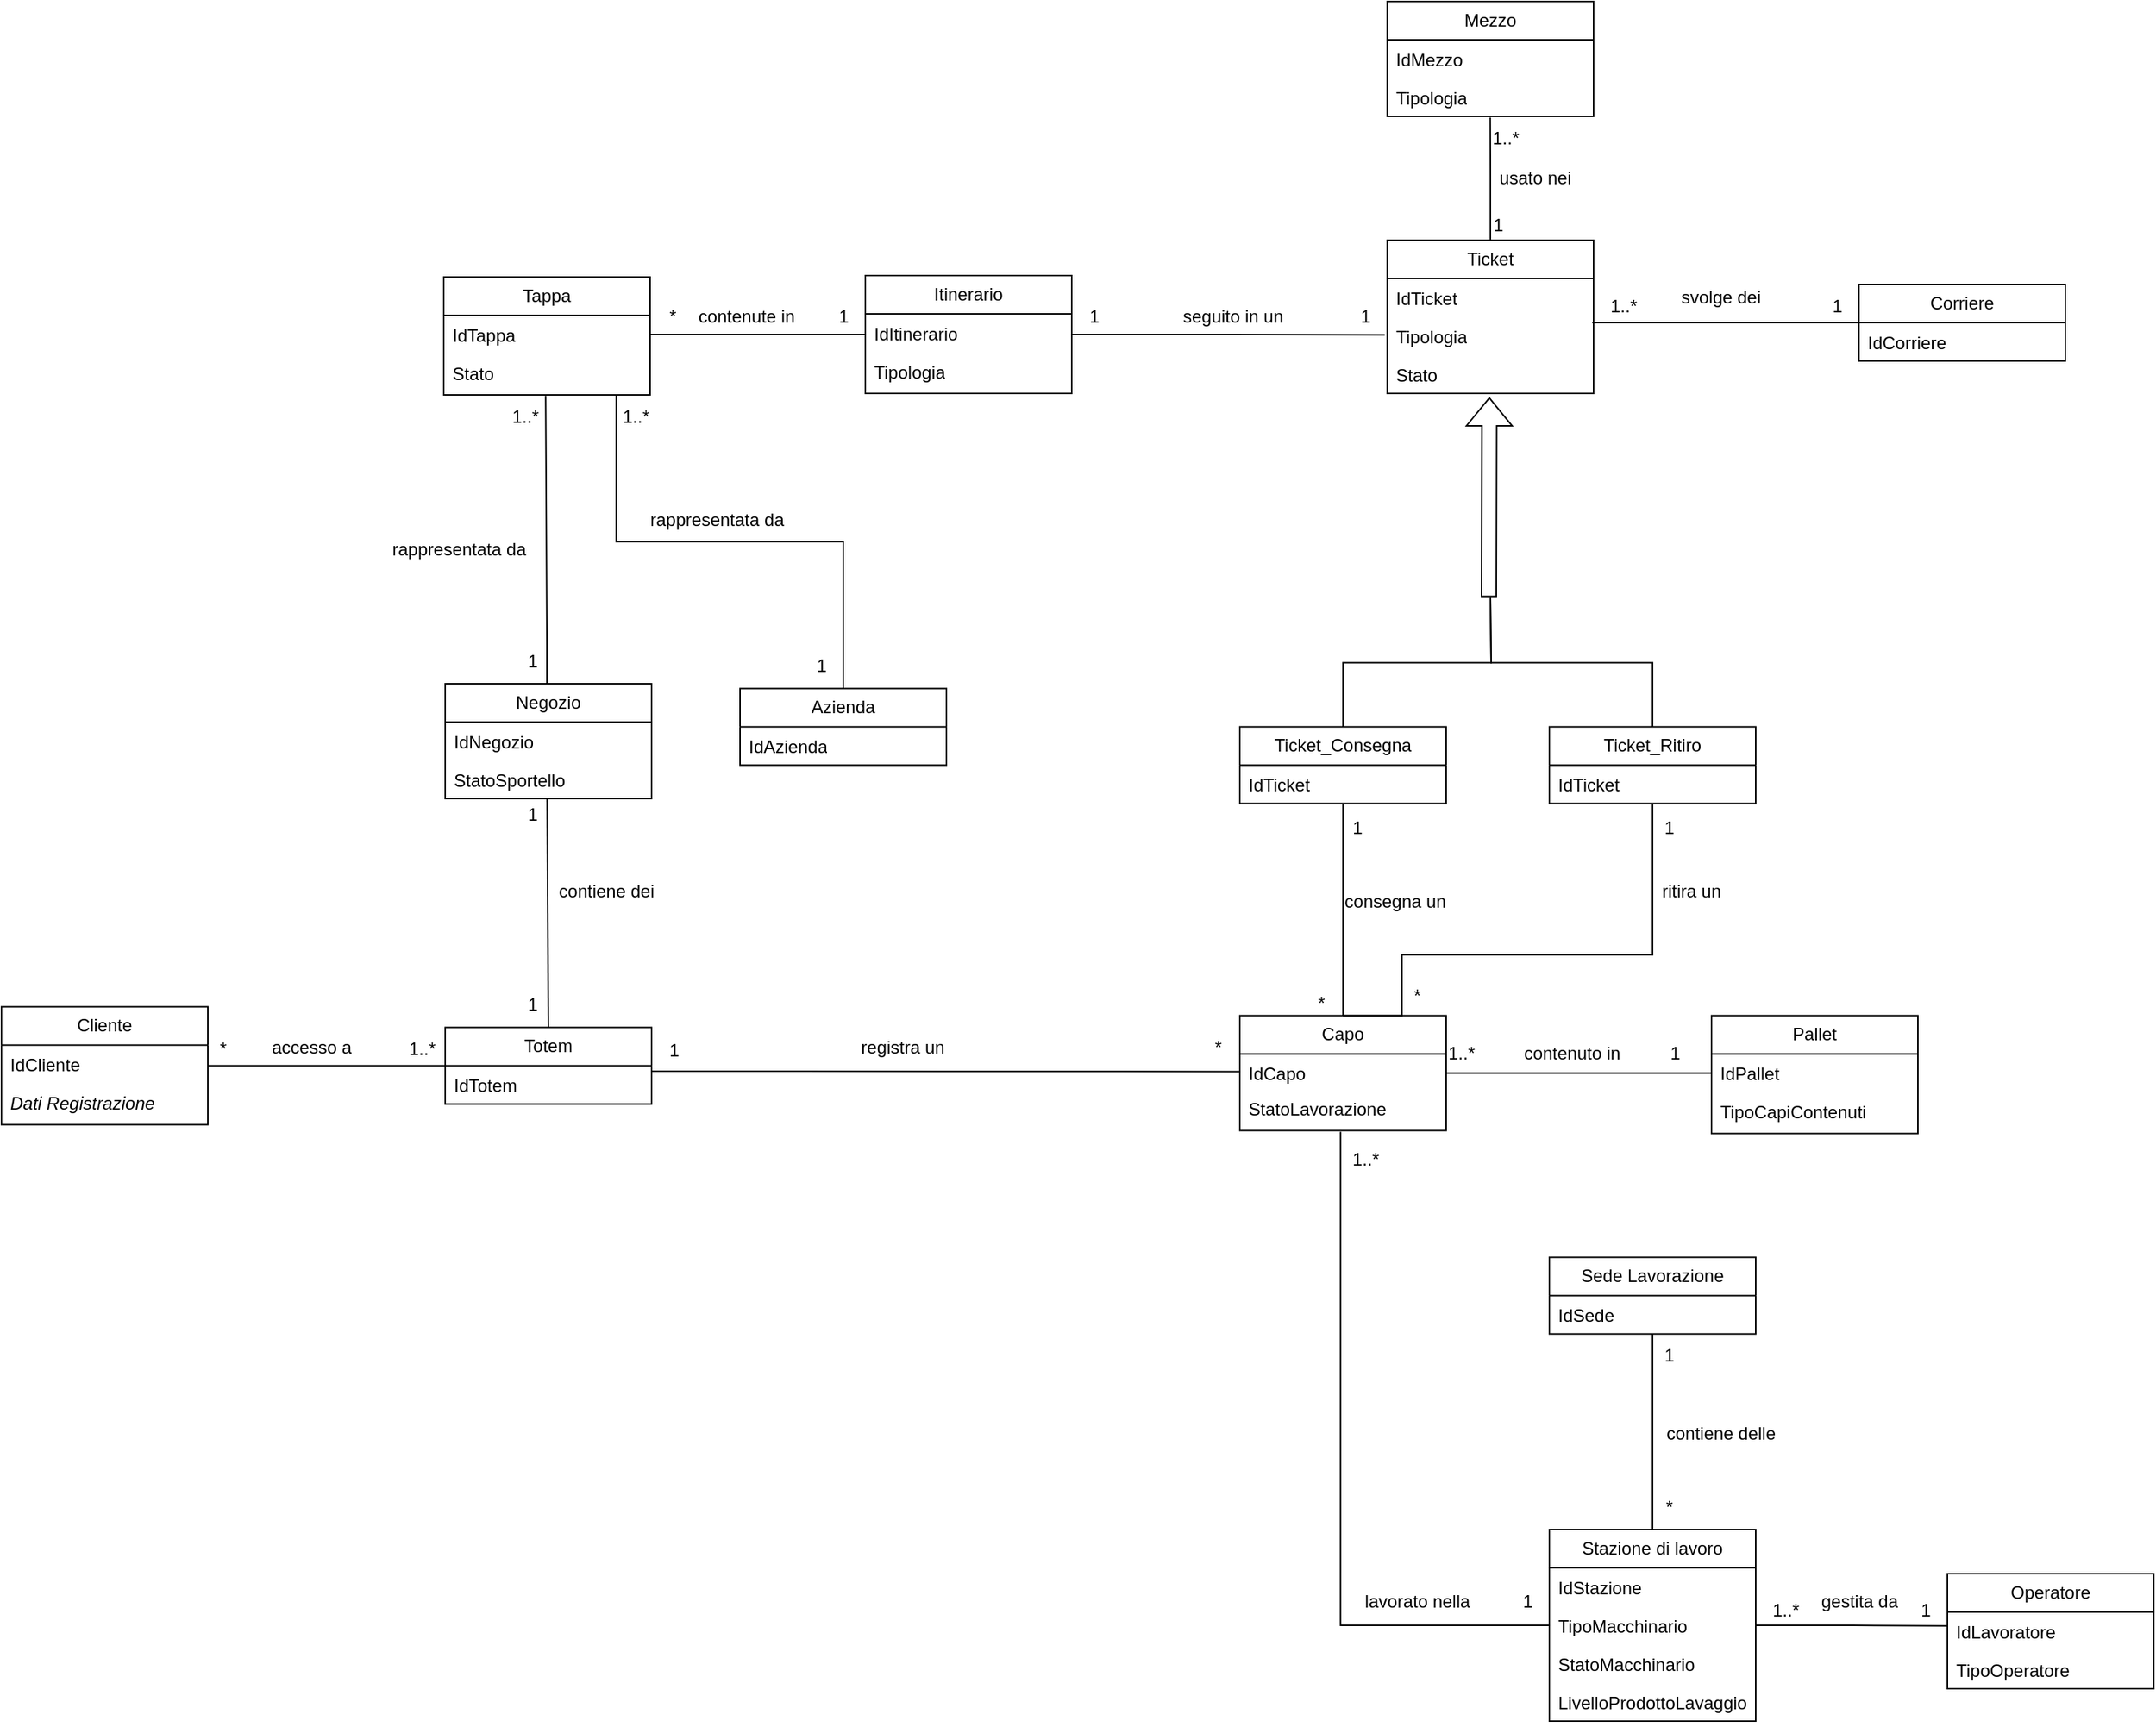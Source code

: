 <mxfile version="26.0.11">
  <diagram name="Pagina-1" id="9haloyW95PjSCCVmwwok">
    <mxGraphModel grid="1" page="1" gridSize="10" guides="1" tooltips="1" connect="1" arrows="1" fold="1" pageScale="1" pageWidth="827" pageHeight="1169" math="0" shadow="0">
      <root>
        <mxCell id="0" />
        <mxCell id="1" parent="0" />
        <mxCell id="majqjS3A9KxO7dfuxN8L-53" value="&lt;font style=&quot;vertical-align: inherit;&quot;&gt;&lt;font style=&quot;vertical-align: inherit;&quot;&gt;&lt;font style=&quot;vertical-align: inherit;&quot;&gt;&lt;font style=&quot;vertical-align: inherit;&quot;&gt;Cliente&lt;/font&gt;&lt;/font&gt;&lt;/font&gt;&lt;/font&gt;" style="swimlane;fontStyle=0;childLayout=stackLayout;horizontal=1;startSize=26;fillColor=none;horizontalStack=0;resizeParent=1;resizeParentMax=0;resizeLast=0;collapsible=1;marginBottom=0;whiteSpace=wrap;html=1;" vertex="1" parent="1">
          <mxGeometry x="2130" y="295.25" width="140" height="80" as="geometry" />
        </mxCell>
        <mxCell id="majqjS3A9KxO7dfuxN8L-54" value="IdCliente" style="text;strokeColor=none;fillColor=none;align=left;verticalAlign=top;spacingLeft=4;spacingRight=4;overflow=hidden;rotatable=0;points=[[0,0.5],[1,0.5]];portConstraint=eastwest;whiteSpace=wrap;html=1;" vertex="1" parent="majqjS3A9KxO7dfuxN8L-53">
          <mxGeometry y="26" width="140" height="26" as="geometry" />
        </mxCell>
        <mxCell id="majqjS3A9KxO7dfuxN8L-55" value="&lt;i&gt;Dati Registrazione&lt;/i&gt;" style="text;strokeColor=none;fillColor=none;align=left;verticalAlign=top;spacingLeft=4;spacingRight=4;overflow=hidden;rotatable=0;points=[[0,0.5],[1,0.5]];portConstraint=eastwest;whiteSpace=wrap;html=1;" vertex="1" parent="majqjS3A9KxO7dfuxN8L-53">
          <mxGeometry y="52" width="140" height="28" as="geometry" />
        </mxCell>
        <mxCell id="majqjS3A9KxO7dfuxN8L-169" style="edgeStyle=orthogonalEdgeStyle;rounded=0;orthogonalLoop=1;jettySize=auto;html=1;entryX=0.494;entryY=1.024;entryDx=0;entryDy=0;entryPerimeter=0;endArrow=none;endFill=0;" edge="1" parent="1" source="majqjS3A9KxO7dfuxN8L-57" target="majqjS3A9KxO7dfuxN8L-138">
          <mxGeometry relative="1" as="geometry">
            <mxPoint x="2500" y="-110.0" as="targetPoint" />
            <Array as="points">
              <mxPoint x="2500" y="50" />
              <mxPoint x="2499" y="50" />
            </Array>
          </mxGeometry>
        </mxCell>
        <mxCell id="majqjS3A9KxO7dfuxN8L-57" value="&lt;font style=&quot;vertical-align: inherit;&quot;&gt;&lt;font style=&quot;vertical-align: inherit;&quot;&gt;&lt;font style=&quot;vertical-align: inherit;&quot;&gt;&lt;font style=&quot;vertical-align: inherit;&quot;&gt;Negozio&lt;/font&gt;&lt;/font&gt;&lt;/font&gt;&lt;/font&gt;" style="swimlane;fontStyle=0;childLayout=stackLayout;horizontal=1;startSize=26;fillColor=none;horizontalStack=0;resizeParent=1;resizeParentMax=0;resizeLast=0;collapsible=1;marginBottom=0;whiteSpace=wrap;html=1;" vertex="1" parent="1">
          <mxGeometry x="2431" y="76" width="140" height="78" as="geometry" />
        </mxCell>
        <mxCell id="majqjS3A9KxO7dfuxN8L-58" value="IdNegozio" style="text;strokeColor=none;fillColor=none;align=left;verticalAlign=top;spacingLeft=4;spacingRight=4;overflow=hidden;rotatable=0;points=[[0,0.5],[1,0.5]];portConstraint=eastwest;whiteSpace=wrap;html=1;" vertex="1" parent="majqjS3A9KxO7dfuxN8L-57">
          <mxGeometry y="26" width="140" height="26" as="geometry" />
        </mxCell>
        <mxCell id="majqjS3A9KxO7dfuxN8L-59" value="StatoSportello" style="text;strokeColor=none;fillColor=none;align=left;verticalAlign=top;spacingLeft=4;spacingRight=4;overflow=hidden;rotatable=0;points=[[0,0.5],[1,0.5]];portConstraint=eastwest;whiteSpace=wrap;html=1;" vertex="1" parent="majqjS3A9KxO7dfuxN8L-57">
          <mxGeometry y="52" width="140" height="26" as="geometry" />
        </mxCell>
        <mxCell id="majqjS3A9KxO7dfuxN8L-158" style="edgeStyle=orthogonalEdgeStyle;rounded=0;orthogonalLoop=1;jettySize=auto;html=1;entryX=0.5;entryY=0;entryDx=0;entryDy=0;endArrow=none;endFill=0;" edge="1" parent="1" source="majqjS3A9KxO7dfuxN8L-60" target="majqjS3A9KxO7dfuxN8L-77">
          <mxGeometry relative="1" as="geometry" />
        </mxCell>
        <mxCell id="majqjS3A9KxO7dfuxN8L-60" value="&lt;font style=&quot;vertical-align: inherit;&quot;&gt;&lt;font style=&quot;vertical-align: inherit;&quot;&gt;Sede Lavorazione&lt;/font&gt;&lt;/font&gt;" style="swimlane;fontStyle=0;childLayout=stackLayout;horizontal=1;startSize=26;fillColor=none;horizontalStack=0;resizeParent=1;resizeParentMax=0;resizeLast=0;collapsible=1;marginBottom=0;whiteSpace=wrap;html=1;" vertex="1" parent="1">
          <mxGeometry x="3180" y="465.25" width="140" height="52" as="geometry">
            <mxRectangle x="240" y="414" width="140" height="30" as="alternateBounds" />
          </mxGeometry>
        </mxCell>
        <mxCell id="majqjS3A9KxO7dfuxN8L-61" value="IdSede" style="text;strokeColor=none;fillColor=none;align=left;verticalAlign=top;spacingLeft=4;spacingRight=4;overflow=hidden;rotatable=0;points=[[0,0.5],[1,0.5]];portConstraint=eastwest;whiteSpace=wrap;html=1;" vertex="1" parent="majqjS3A9KxO7dfuxN8L-60">
          <mxGeometry y="26" width="140" height="26" as="geometry" />
        </mxCell>
        <mxCell id="majqjS3A9KxO7dfuxN8L-168" style="edgeStyle=orthogonalEdgeStyle;rounded=0;orthogonalLoop=1;jettySize=auto;html=1;entryX=0;entryY=0.5;entryDx=0;entryDy=0;endArrow=none;endFill=0;" edge="1" parent="1" source="majqjS3A9KxO7dfuxN8L-64" target="majqjS3A9KxO7dfuxN8L-68">
          <mxGeometry relative="1" as="geometry">
            <Array as="points">
              <mxPoint x="2670" y="339" />
              <mxPoint x="2670" y="339" />
            </Array>
          </mxGeometry>
        </mxCell>
        <mxCell id="majqjS3A9KxO7dfuxN8L-64" value="Totem" style="swimlane;fontStyle=0;childLayout=stackLayout;horizontal=1;startSize=26;fillColor=none;horizontalStack=0;resizeParent=1;resizeParentMax=0;resizeLast=0;collapsible=1;marginBottom=0;whiteSpace=wrap;html=1;" vertex="1" parent="1">
          <mxGeometry x="2431" y="309.25" width="140" height="52" as="geometry" />
        </mxCell>
        <mxCell id="majqjS3A9KxO7dfuxN8L-65" value="IdTotem" style="text;strokeColor=none;fillColor=none;align=left;verticalAlign=top;spacingLeft=4;spacingRight=4;overflow=hidden;rotatable=0;points=[[0,0.5],[1,0.5]];portConstraint=eastwest;whiteSpace=wrap;html=1;" vertex="1" parent="majqjS3A9KxO7dfuxN8L-64">
          <mxGeometry y="26" width="140" height="26" as="geometry" />
        </mxCell>
        <mxCell id="majqjS3A9KxO7dfuxN8L-170" style="edgeStyle=orthogonalEdgeStyle;rounded=0;orthogonalLoop=1;jettySize=auto;html=1;entryX=0;entryY=0.5;entryDx=0;entryDy=0;endArrow=none;endFill=0;" edge="1" parent="1" source="majqjS3A9KxO7dfuxN8L-67" target="majqjS3A9KxO7dfuxN8L-87">
          <mxGeometry relative="1" as="geometry" />
        </mxCell>
        <mxCell id="majqjS3A9KxO7dfuxN8L-67" value="Capo" style="swimlane;fontStyle=0;childLayout=stackLayout;horizontal=1;startSize=26;fillColor=none;horizontalStack=0;resizeParent=1;resizeParentMax=0;resizeLast=0;collapsible=1;marginBottom=0;whiteSpace=wrap;html=1;" vertex="1" parent="1">
          <mxGeometry x="2970" y="301.25" width="140" height="78" as="geometry" />
        </mxCell>
        <mxCell id="majqjS3A9KxO7dfuxN8L-68" value="IdCapo" style="text;strokeColor=none;fillColor=none;align=left;verticalAlign=top;spacingLeft=4;spacingRight=4;overflow=hidden;rotatable=0;points=[[0,0.5],[1,0.5]];portConstraint=eastwest;whiteSpace=wrap;html=1;" vertex="1" parent="majqjS3A9KxO7dfuxN8L-67">
          <mxGeometry y="26" width="140" height="24" as="geometry" />
        </mxCell>
        <mxCell id="majqjS3A9KxO7dfuxN8L-69" value="StatoLavorazione" style="text;strokeColor=none;fillColor=none;align=left;verticalAlign=top;spacingLeft=4;spacingRight=4;overflow=hidden;rotatable=0;points=[[0,0.5],[1,0.5]];portConstraint=eastwest;whiteSpace=wrap;html=1;" vertex="1" parent="majqjS3A9KxO7dfuxN8L-67">
          <mxGeometry y="50" width="140" height="28" as="geometry" />
        </mxCell>
        <mxCell id="majqjS3A9KxO7dfuxN8L-74" value="Operatore" style="swimlane;fontStyle=0;childLayout=stackLayout;horizontal=1;startSize=26;fillColor=none;horizontalStack=0;resizeParent=1;resizeParentMax=0;resizeLast=0;collapsible=1;marginBottom=0;whiteSpace=wrap;html=1;" vertex="1" parent="1">
          <mxGeometry x="3450" y="680" width="140" height="78" as="geometry" />
        </mxCell>
        <mxCell id="majqjS3A9KxO7dfuxN8L-75" value="IdLavoratore" style="text;strokeColor=none;fillColor=none;align=left;verticalAlign=top;spacingLeft=4;spacingRight=4;overflow=hidden;rotatable=0;points=[[0,0.5],[1,0.5]];portConstraint=eastwest;whiteSpace=wrap;html=1;" vertex="1" parent="majqjS3A9KxO7dfuxN8L-74">
          <mxGeometry y="26" width="140" height="26" as="geometry" />
        </mxCell>
        <mxCell id="majqjS3A9KxO7dfuxN8L-76" value="TipoOperatore" style="text;strokeColor=none;fillColor=none;align=left;verticalAlign=top;spacingLeft=4;spacingRight=4;overflow=hidden;rotatable=0;points=[[0,0.5],[1,0.5]];portConstraint=eastwest;whiteSpace=wrap;html=1;" vertex="1" parent="majqjS3A9KxO7dfuxN8L-74">
          <mxGeometry y="52" width="140" height="26" as="geometry" />
        </mxCell>
        <mxCell id="majqjS3A9KxO7dfuxN8L-77" value="Stazione di lavoro" style="swimlane;fontStyle=0;childLayout=stackLayout;horizontal=1;startSize=26;fillColor=none;horizontalStack=0;resizeParent=1;resizeParentMax=0;resizeLast=0;collapsible=1;marginBottom=0;whiteSpace=wrap;html=1;" vertex="1" parent="1">
          <mxGeometry x="3180" y="650" width="140" height="130" as="geometry" />
        </mxCell>
        <mxCell id="majqjS3A9KxO7dfuxN8L-78" value="IdStazione" style="text;strokeColor=none;fillColor=none;align=left;verticalAlign=top;spacingLeft=4;spacingRight=4;overflow=hidden;rotatable=0;points=[[0,0.5],[1,0.5]];portConstraint=eastwest;whiteSpace=wrap;html=1;" vertex="1" parent="majqjS3A9KxO7dfuxN8L-77">
          <mxGeometry y="26" width="140" height="26" as="geometry" />
        </mxCell>
        <mxCell id="majqjS3A9KxO7dfuxN8L-79" value="TipoMacchinario" style="text;strokeColor=none;fillColor=none;align=left;verticalAlign=top;spacingLeft=4;spacingRight=4;overflow=hidden;rotatable=0;points=[[0,0.5],[1,0.5]];portConstraint=eastwest;whiteSpace=wrap;html=1;" vertex="1" parent="majqjS3A9KxO7dfuxN8L-77">
          <mxGeometry y="52" width="140" height="26" as="geometry" />
        </mxCell>
        <mxCell id="majqjS3A9KxO7dfuxN8L-80" value="StatoMacchinario" style="text;strokeColor=none;fillColor=none;align=left;verticalAlign=top;spacingLeft=4;spacingRight=4;overflow=hidden;rotatable=0;points=[[0,0.5],[1,0.5]];portConstraint=eastwest;whiteSpace=wrap;html=1;" vertex="1" parent="majqjS3A9KxO7dfuxN8L-77">
          <mxGeometry y="78" width="140" height="26" as="geometry" />
        </mxCell>
        <mxCell id="majqjS3A9KxO7dfuxN8L-81" value="LivelloProdottoLavaggio" style="text;strokeColor=none;fillColor=none;align=left;verticalAlign=top;spacingLeft=4;spacingRight=4;overflow=hidden;rotatable=0;points=[[0,0.5],[1,0.5]];portConstraint=eastwest;whiteSpace=wrap;html=1;" vertex="1" parent="majqjS3A9KxO7dfuxN8L-77">
          <mxGeometry y="104" width="140" height="26" as="geometry" />
        </mxCell>
        <mxCell id="majqjS3A9KxO7dfuxN8L-82" value="" style="endArrow=none;html=1;rounded=0;exitX=0.5;exitY=0;exitDx=0;exitDy=0;entryX=0.494;entryY=0.996;entryDx=0;entryDy=0;entryPerimeter=0;" edge="1" parent="1" source="majqjS3A9KxO7dfuxN8L-64" target="majqjS3A9KxO7dfuxN8L-59">
          <mxGeometry width="50" height="50" relative="1" as="geometry">
            <mxPoint x="2291" y="499.25" as="sourcePoint" />
            <mxPoint x="2501" y="270.25" as="targetPoint" />
          </mxGeometry>
        </mxCell>
        <mxCell id="majqjS3A9KxO7dfuxN8L-83" value="" style="endArrow=none;html=1;rounded=0;entryX=0;entryY=0.5;entryDx=0;entryDy=0;exitX=1;exitY=0.5;exitDx=0;exitDy=0;" edge="1" parent="1" source="majqjS3A9KxO7dfuxN8L-53" target="majqjS3A9KxO7dfuxN8L-64">
          <mxGeometry width="50" height="50" relative="1" as="geometry">
            <mxPoint x="2311" y="459.25" as="sourcePoint" />
            <mxPoint x="2361" y="409.25" as="targetPoint" />
          </mxGeometry>
        </mxCell>
        <mxCell id="majqjS3A9KxO7dfuxN8L-86" value="&lt;font style=&quot;vertical-align: inherit;&quot;&gt;&lt;font style=&quot;vertical-align: inherit;&quot;&gt;Pallet&lt;/font&gt;&lt;/font&gt;" style="swimlane;fontStyle=0;childLayout=stackLayout;horizontal=1;startSize=26;fillColor=none;horizontalStack=0;resizeParent=1;resizeParentMax=0;resizeLast=0;collapsible=1;marginBottom=0;whiteSpace=wrap;html=1;" vertex="1" parent="1">
          <mxGeometry x="3290" y="301.25" width="140" height="80" as="geometry" />
        </mxCell>
        <mxCell id="majqjS3A9KxO7dfuxN8L-87" value="IdPallet" style="text;strokeColor=none;fillColor=none;align=left;verticalAlign=top;spacingLeft=4;spacingRight=4;overflow=hidden;rotatable=0;points=[[0,0.5],[1,0.5]];portConstraint=eastwest;whiteSpace=wrap;html=1;" vertex="1" parent="majqjS3A9KxO7dfuxN8L-86">
          <mxGeometry y="26" width="140" height="26" as="geometry" />
        </mxCell>
        <mxCell id="majqjS3A9KxO7dfuxN8L-88" value="TipoCapiContenuti" style="text;strokeColor=none;fillColor=none;align=left;verticalAlign=top;spacingLeft=4;spacingRight=4;overflow=hidden;rotatable=0;points=[[0,0.5],[1,0.5]];portConstraint=eastwest;whiteSpace=wrap;html=1;" vertex="1" parent="majqjS3A9KxO7dfuxN8L-86">
          <mxGeometry y="52" width="140" height="28" as="geometry" />
        </mxCell>
        <mxCell id="majqjS3A9KxO7dfuxN8L-162" style="edgeStyle=orthogonalEdgeStyle;rounded=0;orthogonalLoop=1;jettySize=auto;html=1;entryX=1;entryY=0.5;entryDx=0;entryDy=0;endArrow=none;endFill=0;" edge="1" parent="1" source="majqjS3A9KxO7dfuxN8L-105" target="majqjS3A9KxO7dfuxN8L-137">
          <mxGeometry relative="1" as="geometry" />
        </mxCell>
        <mxCell id="majqjS3A9KxO7dfuxN8L-105" value="&lt;font style=&quot;vertical-align: inherit;&quot;&gt;&lt;font style=&quot;vertical-align: inherit;&quot;&gt;Itinerario&lt;/font&gt;&lt;/font&gt;" style="swimlane;fontStyle=0;childLayout=stackLayout;horizontal=1;startSize=26;fillColor=none;horizontalStack=0;resizeParent=1;resizeParentMax=0;resizeLast=0;collapsible=1;marginBottom=0;whiteSpace=wrap;html=1;" vertex="1" parent="1">
          <mxGeometry x="2716" y="-201" width="140" height="80" as="geometry" />
        </mxCell>
        <mxCell id="majqjS3A9KxO7dfuxN8L-106" value="IdItinerario" style="text;strokeColor=none;fillColor=none;align=left;verticalAlign=top;spacingLeft=4;spacingRight=4;overflow=hidden;rotatable=0;points=[[0,0.5],[1,0.5]];portConstraint=eastwest;whiteSpace=wrap;html=1;" vertex="1" parent="majqjS3A9KxO7dfuxN8L-105">
          <mxGeometry y="26" width="140" height="26" as="geometry" />
        </mxCell>
        <mxCell id="majqjS3A9KxO7dfuxN8L-107" value="Tipologia" style="text;strokeColor=none;fillColor=none;align=left;verticalAlign=top;spacingLeft=4;spacingRight=4;overflow=hidden;rotatable=0;points=[[0,0.5],[1,0.5]];portConstraint=eastwest;whiteSpace=wrap;html=1;" vertex="1" parent="majqjS3A9KxO7dfuxN8L-105">
          <mxGeometry y="52" width="140" height="28" as="geometry" />
        </mxCell>
        <mxCell id="majqjS3A9KxO7dfuxN8L-109" value="*" style="text;html=1;align=center;verticalAlign=middle;resizable=0;points=[];autosize=1;strokeColor=none;fillColor=none;" vertex="1" parent="1">
          <mxGeometry x="2265" y="309.25" width="30" height="30" as="geometry" />
        </mxCell>
        <mxCell id="majqjS3A9KxO7dfuxN8L-110" value="1..*" style="text;html=1;align=center;verticalAlign=middle;resizable=0;points=[];autosize=1;strokeColor=none;fillColor=none;" vertex="1" parent="1">
          <mxGeometry x="2395" y="309.25" width="40" height="30" as="geometry" />
        </mxCell>
        <mxCell id="majqjS3A9KxO7dfuxN8L-111" value="1" style="text;html=1;align=center;verticalAlign=middle;resizable=0;points=[];autosize=1;strokeColor=none;fillColor=none;" vertex="1" parent="1">
          <mxGeometry x="2475" y="150" width="30" height="30" as="geometry" />
        </mxCell>
        <mxCell id="majqjS3A9KxO7dfuxN8L-112" value="1" style="text;html=1;align=center;verticalAlign=middle;resizable=0;points=[];autosize=1;strokeColor=none;fillColor=none;" vertex="1" parent="1">
          <mxGeometry x="2475" y="279.25" width="30" height="30" as="geometry" />
        </mxCell>
        <mxCell id="majqjS3A9KxO7dfuxN8L-115" value="1" style="text;html=1;align=center;verticalAlign=middle;resizable=0;points=[];autosize=1;strokeColor=none;fillColor=none;" vertex="1" parent="1">
          <mxGeometry x="2571" y="310" width="30" height="30" as="geometry" />
        </mxCell>
        <mxCell id="majqjS3A9KxO7dfuxN8L-116" value="*" style="text;html=1;align=center;verticalAlign=middle;resizable=0;points=[];autosize=1;strokeColor=none;fillColor=none;" vertex="1" parent="1">
          <mxGeometry x="3010" y="278" width="30" height="30" as="geometry" />
        </mxCell>
        <mxCell id="majqjS3A9KxO7dfuxN8L-120" value="*" style="text;html=1;align=center;verticalAlign=middle;resizable=0;points=[];autosize=1;strokeColor=none;fillColor=none;" vertex="1" parent="1">
          <mxGeometry x="2940" y="308" width="30" height="30" as="geometry" />
        </mxCell>
        <mxCell id="majqjS3A9KxO7dfuxN8L-121" value="*" style="text;html=1;align=center;verticalAlign=middle;resizable=0;points=[];autosize=1;strokeColor=none;fillColor=none;" vertex="1" parent="1">
          <mxGeometry x="3075" y="273" width="30" height="30" as="geometry" />
        </mxCell>
        <mxCell id="majqjS3A9KxO7dfuxN8L-124" value="1" style="text;html=1;align=center;verticalAlign=middle;resizable=0;points=[];autosize=1;strokeColor=none;fillColor=none;" vertex="1" parent="1">
          <mxGeometry x="3246" y="159.25" width="30" height="30" as="geometry" />
        </mxCell>
        <mxCell id="majqjS3A9KxO7dfuxN8L-125" value="1" style="text;html=1;align=center;verticalAlign=middle;whiteSpace=wrap;rounded=0;" vertex="1" parent="1">
          <mxGeometry x="3020" y="159.25" width="60" height="30" as="geometry" />
        </mxCell>
        <mxCell id="majqjS3A9KxO7dfuxN8L-128" value="*" style="text;html=1;align=center;verticalAlign=middle;resizable=0;points=[];autosize=1;strokeColor=none;fillColor=none;" vertex="1" parent="1">
          <mxGeometry x="2570" y="-188" width="30" height="30" as="geometry" />
        </mxCell>
        <mxCell id="majqjS3A9KxO7dfuxN8L-129" value="1" style="text;html=1;align=center;verticalAlign=middle;resizable=0;points=[];autosize=1;strokeColor=none;fillColor=none;" vertex="1" parent="1">
          <mxGeometry x="2686" y="-188" width="30" height="30" as="geometry" />
        </mxCell>
        <mxCell id="majqjS3A9KxO7dfuxN8L-130" value="*" style="text;html=1;align=center;verticalAlign=middle;resizable=0;points=[];autosize=1;strokeColor=none;fillColor=none;" vertex="1" parent="1">
          <mxGeometry x="3246" y="620" width="30" height="30" as="geometry" />
        </mxCell>
        <mxCell id="majqjS3A9KxO7dfuxN8L-134" value="1" style="text;html=1;align=center;verticalAlign=middle;resizable=0;points=[];autosize=1;strokeColor=none;fillColor=none;" vertex="1" parent="1">
          <mxGeometry x="3246" y="517.25" width="30" height="30" as="geometry" />
        </mxCell>
        <mxCell id="majqjS3A9KxO7dfuxN8L-136" value="&lt;font style=&quot;vertical-align: inherit;&quot;&gt;&lt;font style=&quot;vertical-align: inherit;&quot;&gt;Tappa&lt;/font&gt;&lt;/font&gt;" style="swimlane;fontStyle=0;childLayout=stackLayout;horizontal=1;startSize=26;fillColor=none;horizontalStack=0;resizeParent=1;resizeParentMax=0;resizeLast=0;collapsible=1;marginBottom=0;whiteSpace=wrap;html=1;" vertex="1" parent="1">
          <mxGeometry x="2430" y="-200" width="140" height="80" as="geometry" />
        </mxCell>
        <mxCell id="majqjS3A9KxO7dfuxN8L-137" value="IdTappa" style="text;strokeColor=none;fillColor=none;align=left;verticalAlign=top;spacingLeft=4;spacingRight=4;overflow=hidden;rotatable=0;points=[[0,0.5],[1,0.5]];portConstraint=eastwest;whiteSpace=wrap;html=1;" vertex="1" parent="majqjS3A9KxO7dfuxN8L-136">
          <mxGeometry y="26" width="140" height="26" as="geometry" />
        </mxCell>
        <mxCell id="majqjS3A9KxO7dfuxN8L-138" value="Stato" style="text;strokeColor=none;fillColor=none;align=left;verticalAlign=top;spacingLeft=4;spacingRight=4;overflow=hidden;rotatable=0;points=[[0,0.5],[1,0.5]];portConstraint=eastwest;whiteSpace=wrap;html=1;" vertex="1" parent="majqjS3A9KxO7dfuxN8L-136">
          <mxGeometry y="52" width="140" height="28" as="geometry" />
        </mxCell>
        <mxCell id="majqjS3A9KxO7dfuxN8L-139" value="1" style="text;html=1;align=center;verticalAlign=middle;resizable=0;points=[];autosize=1;strokeColor=none;fillColor=none;" vertex="1" parent="1">
          <mxGeometry x="2475" y="46" width="30" height="30" as="geometry" />
        </mxCell>
        <mxCell id="majqjS3A9KxO7dfuxN8L-194" style="edgeStyle=orthogonalEdgeStyle;rounded=0;orthogonalLoop=1;jettySize=auto;html=1;entryX=0.499;entryY=1.027;entryDx=0;entryDy=0;entryPerimeter=0;endArrow=none;endFill=0;" edge="1" parent="1" source="majqjS3A9KxO7dfuxN8L-141" target="majqjS3A9KxO7dfuxN8L-191">
          <mxGeometry relative="1" as="geometry">
            <mxPoint x="3140" y="-300" as="targetPoint" />
          </mxGeometry>
        </mxCell>
        <mxCell id="majqjS3A9KxO7dfuxN8L-141" value="&lt;font style=&quot;vertical-align: inherit;&quot;&gt;&lt;font style=&quot;vertical-align: inherit;&quot;&gt;Ticket&lt;/font&gt;&lt;/font&gt;" style="swimlane;fontStyle=0;childLayout=stackLayout;horizontal=1;startSize=26;fillColor=none;horizontalStack=0;resizeParent=1;resizeParentMax=0;resizeLast=0;collapsible=1;marginBottom=0;whiteSpace=wrap;html=1;" vertex="1" parent="1">
          <mxGeometry x="3070" y="-225" width="140" height="104" as="geometry">
            <mxRectangle x="240" y="414" width="140" height="30" as="alternateBounds" />
          </mxGeometry>
        </mxCell>
        <mxCell id="majqjS3A9KxO7dfuxN8L-142" value="IdTicket" style="text;strokeColor=none;fillColor=none;align=left;verticalAlign=top;spacingLeft=4;spacingRight=4;overflow=hidden;rotatable=0;points=[[0,0.5],[1,0.5]];portConstraint=eastwest;whiteSpace=wrap;html=1;" vertex="1" parent="majqjS3A9KxO7dfuxN8L-141">
          <mxGeometry y="26" width="140" height="26" as="geometry" />
        </mxCell>
        <mxCell id="majqjS3A9KxO7dfuxN8L-143" value="Tipologia" style="text;strokeColor=none;fillColor=none;align=left;verticalAlign=top;spacingLeft=4;spacingRight=4;overflow=hidden;rotatable=0;points=[[0,0.5],[1,0.5]];portConstraint=eastwest;whiteSpace=wrap;html=1;" vertex="1" parent="majqjS3A9KxO7dfuxN8L-141">
          <mxGeometry y="52" width="140" height="26" as="geometry" />
        </mxCell>
        <mxCell id="majqjS3A9KxO7dfuxN8L-144" value="Stato" style="text;strokeColor=none;fillColor=none;align=left;verticalAlign=top;spacingLeft=4;spacingRight=4;overflow=hidden;rotatable=0;points=[[0,0.5],[1,0.5]];portConstraint=eastwest;whiteSpace=wrap;html=1;" vertex="1" parent="majqjS3A9KxO7dfuxN8L-141">
          <mxGeometry y="78" width="140" height="26" as="geometry" />
        </mxCell>
        <mxCell id="majqjS3A9KxO7dfuxN8L-145" value="" style="shape=flexArrow;endArrow=classic;html=1;rounded=0;entryX=0.495;entryY=1.097;entryDx=0;entryDy=0;entryPerimeter=0;" edge="1" parent="1" target="majqjS3A9KxO7dfuxN8L-144">
          <mxGeometry width="50" height="50" relative="1" as="geometry">
            <mxPoint x="3139" y="17.25" as="sourcePoint" />
            <mxPoint x="3085" y="51.88" as="targetPoint" />
          </mxGeometry>
        </mxCell>
        <mxCell id="majqjS3A9KxO7dfuxN8L-146" style="edgeStyle=orthogonalEdgeStyle;rounded=0;orthogonalLoop=1;jettySize=auto;html=1;exitX=0.5;exitY=0;exitDx=0;exitDy=0;endArrow=none;endFill=0;" edge="1" parent="1" source="majqjS3A9KxO7dfuxN8L-147">
          <mxGeometry relative="1" as="geometry">
            <mxPoint x="3140" y="17.25" as="targetPoint" />
          </mxGeometry>
        </mxCell>
        <mxCell id="majqjS3A9KxO7dfuxN8L-153" style="edgeStyle=orthogonalEdgeStyle;rounded=0;orthogonalLoop=1;jettySize=auto;html=1;entryX=0.5;entryY=0;entryDx=0;entryDy=0;exitX=0.5;exitY=1;exitDx=0;exitDy=0;endArrow=none;endFill=0;" edge="1" parent="1" source="majqjS3A9KxO7dfuxN8L-147" target="majqjS3A9KxO7dfuxN8L-67">
          <mxGeometry relative="1" as="geometry" />
        </mxCell>
        <mxCell id="majqjS3A9KxO7dfuxN8L-147" value="&lt;font style=&quot;vertical-align: inherit;&quot;&gt;&lt;font style=&quot;vertical-align: inherit;&quot;&gt;Ticket_Consegna&lt;/font&gt;&lt;/font&gt;" style="swimlane;fontStyle=0;childLayout=stackLayout;horizontal=1;startSize=26;fillColor=none;horizontalStack=0;resizeParent=1;resizeParentMax=0;resizeLast=0;collapsible=1;marginBottom=0;whiteSpace=wrap;html=1;" vertex="1" parent="1">
          <mxGeometry x="2970" y="105.25" width="140" height="52" as="geometry">
            <mxRectangle x="240" y="414" width="140" height="30" as="alternateBounds" />
          </mxGeometry>
        </mxCell>
        <mxCell id="majqjS3A9KxO7dfuxN8L-148" value="IdTicket" style="text;strokeColor=none;fillColor=none;align=left;verticalAlign=top;spacingLeft=4;spacingRight=4;overflow=hidden;rotatable=0;points=[[0,0.5],[1,0.5]];portConstraint=eastwest;whiteSpace=wrap;html=1;" vertex="1" parent="majqjS3A9KxO7dfuxN8L-147">
          <mxGeometry y="26" width="140" height="26" as="geometry" />
        </mxCell>
        <mxCell id="majqjS3A9KxO7dfuxN8L-149" style="edgeStyle=orthogonalEdgeStyle;rounded=0;orthogonalLoop=1;jettySize=auto;html=1;exitX=0.5;exitY=0;exitDx=0;exitDy=0;endArrow=none;endFill=0;" edge="1" parent="1" source="majqjS3A9KxO7dfuxN8L-150">
          <mxGeometry relative="1" as="geometry">
            <mxPoint x="3140" y="17.25" as="targetPoint" />
          </mxGeometry>
        </mxCell>
        <mxCell id="majqjS3A9KxO7dfuxN8L-150" value="&lt;font style=&quot;vertical-align: inherit;&quot;&gt;&lt;font style=&quot;vertical-align: inherit;&quot;&gt;Ticket_Ritiro&lt;/font&gt;&lt;/font&gt;" style="swimlane;fontStyle=0;childLayout=stackLayout;horizontal=1;startSize=26;fillColor=none;horizontalStack=0;resizeParent=1;resizeParentMax=0;resizeLast=0;collapsible=1;marginBottom=0;whiteSpace=wrap;html=1;" vertex="1" parent="1">
          <mxGeometry x="3180" y="105.25" width="140" height="52" as="geometry">
            <mxRectangle x="240" y="414" width="140" height="30" as="alternateBounds" />
          </mxGeometry>
        </mxCell>
        <mxCell id="majqjS3A9KxO7dfuxN8L-151" value="IdTicket" style="text;strokeColor=none;fillColor=none;align=left;verticalAlign=top;spacingLeft=4;spacingRight=4;overflow=hidden;rotatable=0;points=[[0,0.5],[1,0.5]];portConstraint=eastwest;whiteSpace=wrap;html=1;" vertex="1" parent="majqjS3A9KxO7dfuxN8L-150">
          <mxGeometry y="26" width="140" height="26" as="geometry" />
        </mxCell>
        <mxCell id="majqjS3A9KxO7dfuxN8L-154" style="edgeStyle=orthogonalEdgeStyle;rounded=0;orthogonalLoop=1;jettySize=auto;html=1;entryX=0.5;entryY=0;entryDx=0;entryDy=0;endArrow=none;endFill=0;" edge="1" parent="1" source="majqjS3A9KxO7dfuxN8L-150" target="majqjS3A9KxO7dfuxN8L-67">
          <mxGeometry relative="1" as="geometry">
            <Array as="points">
              <mxPoint x="3250" y="260" />
              <mxPoint x="3080" y="260" />
              <mxPoint x="3080" y="301" />
            </Array>
          </mxGeometry>
        </mxCell>
        <mxCell id="majqjS3A9KxO7dfuxN8L-166" style="edgeStyle=orthogonalEdgeStyle;rounded=0;orthogonalLoop=1;jettySize=auto;html=1;entryX=-0.012;entryY=0.471;entryDx=0;entryDy=0;entryPerimeter=0;endArrow=none;endFill=0;" edge="1" parent="1" source="majqjS3A9KxO7dfuxN8L-105" target="majqjS3A9KxO7dfuxN8L-143">
          <mxGeometry relative="1" as="geometry" />
        </mxCell>
        <mxCell id="majqjS3A9KxO7dfuxN8L-167" style="edgeStyle=orthogonalEdgeStyle;rounded=0;orthogonalLoop=1;jettySize=auto;html=1;entryX=0.488;entryY=1.031;entryDx=0;entryDy=0;entryPerimeter=0;endArrow=none;endFill=0;" edge="1" parent="1" source="majqjS3A9KxO7dfuxN8L-79" target="majqjS3A9KxO7dfuxN8L-69">
          <mxGeometry relative="1" as="geometry">
            <mxPoint x="3040" y="450" as="targetPoint" />
          </mxGeometry>
        </mxCell>
        <mxCell id="majqjS3A9KxO7dfuxN8L-172" value="1..*" style="text;html=1;align=center;verticalAlign=middle;resizable=0;points=[];autosize=1;strokeColor=none;fillColor=none;" vertex="1" parent="1">
          <mxGeometry x="2465" y="-120" width="40" height="30" as="geometry" />
        </mxCell>
        <mxCell id="majqjS3A9KxO7dfuxN8L-173" value="1" style="text;html=1;align=center;verticalAlign=middle;resizable=0;points=[];autosize=1;strokeColor=none;fillColor=none;" vertex="1" parent="1">
          <mxGeometry x="2856" y="-188" width="30" height="30" as="geometry" />
        </mxCell>
        <mxCell id="majqjS3A9KxO7dfuxN8L-175" value="1" style="text;html=1;align=center;verticalAlign=middle;resizable=0;points=[];autosize=1;strokeColor=none;fillColor=none;" vertex="1" parent="1">
          <mxGeometry x="3040" y="-188" width="30" height="30" as="geometry" />
        </mxCell>
        <mxCell id="majqjS3A9KxO7dfuxN8L-176" value="1" style="text;html=1;align=center;verticalAlign=middle;resizable=0;points=[];autosize=1;strokeColor=none;fillColor=none;" vertex="1" parent="1">
          <mxGeometry x="3250" y="312" width="30" height="30" as="geometry" />
        </mxCell>
        <mxCell id="majqjS3A9KxO7dfuxN8L-177" value="1..*" style="text;html=1;align=center;verticalAlign=middle;resizable=0;points=[];autosize=1;strokeColor=none;fillColor=none;" vertex="1" parent="1">
          <mxGeometry x="3100" y="312" width="40" height="30" as="geometry" />
        </mxCell>
        <mxCell id="majqjS3A9KxO7dfuxN8L-178" value="1" style="text;html=1;align=center;verticalAlign=middle;resizable=0;points=[];autosize=1;strokeColor=none;fillColor=none;" vertex="1" parent="1">
          <mxGeometry x="3420" y="690" width="30" height="30" as="geometry" />
        </mxCell>
        <mxCell id="majqjS3A9KxO7dfuxN8L-179" value="1..*" style="text;html=1;align=center;verticalAlign=middle;resizable=0;points=[];autosize=1;strokeColor=none;fillColor=none;" vertex="1" parent="1">
          <mxGeometry x="3320" y="690" width="40" height="30" as="geometry" />
        </mxCell>
        <mxCell id="majqjS3A9KxO7dfuxN8L-180" value="1" style="text;html=1;align=center;verticalAlign=middle;resizable=0;points=[];autosize=1;strokeColor=none;fillColor=none;" vertex="1" parent="1">
          <mxGeometry x="3150" y="683.5" width="30" height="30" as="geometry" />
        </mxCell>
        <mxCell id="majqjS3A9KxO7dfuxN8L-181" value="1..*" style="text;html=1;align=center;verticalAlign=middle;resizable=0;points=[];autosize=1;strokeColor=none;fillColor=none;" vertex="1" parent="1">
          <mxGeometry x="3035" y="384" width="40" height="30" as="geometry" />
        </mxCell>
        <mxCell id="majqjS3A9KxO7dfuxN8L-182" value="Corriere" style="swimlane;fontStyle=0;childLayout=stackLayout;horizontal=1;startSize=26;fillColor=none;horizontalStack=0;resizeParent=1;resizeParentMax=0;resizeLast=0;collapsible=1;marginBottom=0;whiteSpace=wrap;html=1;" vertex="1" parent="1">
          <mxGeometry x="3390" y="-195" width="140" height="52" as="geometry" />
        </mxCell>
        <mxCell id="majqjS3A9KxO7dfuxN8L-183" value="IdCorriere" style="text;strokeColor=none;fillColor=none;align=left;verticalAlign=top;spacingLeft=4;spacingRight=4;overflow=hidden;rotatable=0;points=[[0,0.5],[1,0.5]];portConstraint=eastwest;whiteSpace=wrap;html=1;" vertex="1" parent="majqjS3A9KxO7dfuxN8L-182">
          <mxGeometry y="26" width="140" height="26" as="geometry" />
        </mxCell>
        <mxCell id="majqjS3A9KxO7dfuxN8L-185" value="1" style="text;html=1;align=center;verticalAlign=middle;resizable=0;points=[];autosize=1;strokeColor=none;fillColor=none;" vertex="1" parent="1">
          <mxGeometry x="3360" y="-195" width="30" height="30" as="geometry" />
        </mxCell>
        <mxCell id="majqjS3A9KxO7dfuxN8L-186" style="edgeStyle=orthogonalEdgeStyle;rounded=0;orthogonalLoop=1;jettySize=auto;html=1;entryX=0.994;entryY=0.152;entryDx=0;entryDy=0;entryPerimeter=0;endArrow=none;endFill=0;" edge="1" parent="1" source="majqjS3A9KxO7dfuxN8L-182" target="majqjS3A9KxO7dfuxN8L-143">
          <mxGeometry relative="1" as="geometry" />
        </mxCell>
        <mxCell id="majqjS3A9KxO7dfuxN8L-187" value="1..*" style="text;html=1;align=center;verticalAlign=middle;resizable=0;points=[];autosize=1;strokeColor=none;fillColor=none;" vertex="1" parent="1">
          <mxGeometry x="3210" y="-195" width="40" height="30" as="geometry" />
        </mxCell>
        <mxCell id="majqjS3A9KxO7dfuxN8L-188" style="edgeStyle=orthogonalEdgeStyle;rounded=0;orthogonalLoop=1;jettySize=auto;html=1;entryX=-0.001;entryY=0.362;entryDx=0;entryDy=0;entryPerimeter=0;endArrow=none;endFill=0;" edge="1" parent="1" source="majqjS3A9KxO7dfuxN8L-77" target="majqjS3A9KxO7dfuxN8L-75">
          <mxGeometry relative="1" as="geometry" />
        </mxCell>
        <mxCell id="majqjS3A9KxO7dfuxN8L-189" value="&lt;font style=&quot;vertical-align: inherit;&quot;&gt;&lt;font style=&quot;vertical-align: inherit;&quot;&gt;Mezzo&lt;/font&gt;&lt;/font&gt;" style="swimlane;fontStyle=0;childLayout=stackLayout;horizontal=1;startSize=26;fillColor=none;horizontalStack=0;resizeParent=1;resizeParentMax=0;resizeLast=0;collapsible=1;marginBottom=0;whiteSpace=wrap;html=1;" vertex="1" parent="1">
          <mxGeometry x="3070" y="-387" width="140" height="78" as="geometry">
            <mxRectangle x="240" y="414" width="140" height="30" as="alternateBounds" />
          </mxGeometry>
        </mxCell>
        <mxCell id="majqjS3A9KxO7dfuxN8L-190" value="IdMezzo" style="text;strokeColor=none;fillColor=none;align=left;verticalAlign=top;spacingLeft=4;spacingRight=4;overflow=hidden;rotatable=0;points=[[0,0.5],[1,0.5]];portConstraint=eastwest;whiteSpace=wrap;html=1;" vertex="1" parent="majqjS3A9KxO7dfuxN8L-189">
          <mxGeometry y="26" width="140" height="26" as="geometry" />
        </mxCell>
        <mxCell id="majqjS3A9KxO7dfuxN8L-191" value="Tipologia" style="text;strokeColor=none;fillColor=none;align=left;verticalAlign=top;spacingLeft=4;spacingRight=4;overflow=hidden;rotatable=0;points=[[0,0.5],[1,0.5]];portConstraint=eastwest;whiteSpace=wrap;html=1;" vertex="1" parent="majqjS3A9KxO7dfuxN8L-189">
          <mxGeometry y="52" width="140" height="26" as="geometry" />
        </mxCell>
        <mxCell id="majqjS3A9KxO7dfuxN8L-195" value="1" style="text;html=1;align=center;verticalAlign=middle;resizable=0;points=[];autosize=1;strokeColor=none;fillColor=none;" vertex="1" parent="1">
          <mxGeometry x="3130" y="-250" width="30" height="30" as="geometry" />
        </mxCell>
        <mxCell id="majqjS3A9KxO7dfuxN8L-196" value="1..*" style="text;html=1;align=center;verticalAlign=middle;resizable=0;points=[];autosize=1;strokeColor=none;fillColor=none;" vertex="1" parent="1">
          <mxGeometry x="3130" y="-309" width="40" height="30" as="geometry" />
        </mxCell>
        <mxCell id="HYFPx__uabjEBOBHC5V3-1" value="accesso a" style="text;html=1;align=center;verticalAlign=middle;resizable=0;points=[];autosize=1;strokeColor=none;fillColor=none;" vertex="1" parent="1">
          <mxGeometry x="2300" y="308" width="80" height="30" as="geometry" />
        </mxCell>
        <mxCell id="HYFPx__uabjEBOBHC5V3-2" value="contiene dei" style="text;html=1;align=center;verticalAlign=middle;resizable=0;points=[];autosize=1;strokeColor=none;fillColor=none;" vertex="1" parent="1">
          <mxGeometry x="2495" y="202" width="90" height="30" as="geometry" />
        </mxCell>
        <mxCell id="HYFPx__uabjEBOBHC5V3-3" value="registra un" style="text;html=1;align=center;verticalAlign=middle;resizable=0;points=[];autosize=1;strokeColor=none;fillColor=none;" vertex="1" parent="1">
          <mxGeometry x="2701" y="308" width="80" height="30" as="geometry" />
        </mxCell>
        <mxCell id="HYFPx__uabjEBOBHC5V3-4" value="consegna un" style="text;html=1;align=center;verticalAlign=middle;resizable=0;points=[];autosize=1;strokeColor=none;fillColor=none;" vertex="1" parent="1">
          <mxGeometry x="3030" y="209" width="90" height="30" as="geometry" />
        </mxCell>
        <mxCell id="HYFPx__uabjEBOBHC5V3-5" value="ritira un" style="text;html=1;align=center;verticalAlign=middle;resizable=0;points=[];autosize=1;strokeColor=none;fillColor=none;" vertex="1" parent="1">
          <mxGeometry x="3246" y="202" width="60" height="30" as="geometry" />
        </mxCell>
        <mxCell id="HYFPx__uabjEBOBHC5V3-6" value="contiene delle" style="text;html=1;align=center;verticalAlign=middle;resizable=0;points=[];autosize=1;strokeColor=none;fillColor=none;" vertex="1" parent="1">
          <mxGeometry x="3246" y="569.5" width="100" height="30" as="geometry" />
        </mxCell>
        <mxCell id="HYFPx__uabjEBOBHC5V3-7" value="gestita da" style="text;html=1;align=center;verticalAlign=middle;resizable=0;points=[];autosize=1;strokeColor=none;fillColor=none;" vertex="1" parent="1">
          <mxGeometry x="3350" y="683.5" width="80" height="30" as="geometry" />
        </mxCell>
        <mxCell id="HYFPx__uabjEBOBHC5V3-8" value="lavorato nella" style="text;html=1;align=center;verticalAlign=middle;resizable=0;points=[];autosize=1;strokeColor=none;fillColor=none;" vertex="1" parent="1">
          <mxGeometry x="3045" y="683.5" width="90" height="30" as="geometry" />
        </mxCell>
        <mxCell id="HYFPx__uabjEBOBHC5V3-9" value="contenuto in" style="text;html=1;align=center;verticalAlign=middle;resizable=0;points=[];autosize=1;strokeColor=none;fillColor=none;" vertex="1" parent="1">
          <mxGeometry x="3150" y="312" width="90" height="30" as="geometry" />
        </mxCell>
        <mxCell id="HYFPx__uabjEBOBHC5V3-10" value="svolge dei" style="text;html=1;align=center;verticalAlign=middle;resizable=0;points=[];autosize=1;strokeColor=none;fillColor=none;" vertex="1" parent="1">
          <mxGeometry x="3256" y="-201" width="80" height="30" as="geometry" />
        </mxCell>
        <mxCell id="HYFPx__uabjEBOBHC5V3-11" value="usato nei" style="text;html=1;align=center;verticalAlign=middle;resizable=0;points=[];autosize=1;strokeColor=none;fillColor=none;" vertex="1" parent="1">
          <mxGeometry x="3135" y="-282" width="70" height="30" as="geometry" />
        </mxCell>
        <mxCell id="HYFPx__uabjEBOBHC5V3-12" value="seguito in un" style="text;html=1;align=center;verticalAlign=middle;resizable=0;points=[];autosize=1;strokeColor=none;fillColor=none;" vertex="1" parent="1">
          <mxGeometry x="2920" y="-188" width="90" height="30" as="geometry" />
        </mxCell>
        <mxCell id="HYFPx__uabjEBOBHC5V3-13" value="contenute in" style="text;html=1;align=center;verticalAlign=middle;resizable=0;points=[];autosize=1;strokeColor=none;fillColor=none;" vertex="1" parent="1">
          <mxGeometry x="2590" y="-188" width="90" height="30" as="geometry" />
        </mxCell>
        <mxCell id="HYFPx__uabjEBOBHC5V3-14" value="rappresentata da" style="text;html=1;align=center;verticalAlign=middle;resizable=0;points=[];autosize=1;strokeColor=none;fillColor=none;" vertex="1" parent="1">
          <mxGeometry x="2560" y="-50" width="110" height="30" as="geometry" />
        </mxCell>
        <mxCell id="HYFPx__uabjEBOBHC5V3-16" value="&lt;font style=&quot;vertical-align: inherit;&quot;&gt;&lt;font style=&quot;vertical-align: inherit;&quot;&gt;&lt;font style=&quot;vertical-align: inherit;&quot;&gt;&lt;font style=&quot;vertical-align: inherit;&quot;&gt;Azienda&lt;/font&gt;&lt;/font&gt;&lt;/font&gt;&lt;/font&gt;" style="swimlane;fontStyle=0;childLayout=stackLayout;horizontal=1;startSize=26;fillColor=none;horizontalStack=0;resizeParent=1;resizeParentMax=0;resizeLast=0;collapsible=1;marginBottom=0;whiteSpace=wrap;html=1;" vertex="1" parent="1">
          <mxGeometry x="2631" y="79.25" width="140" height="52" as="geometry" />
        </mxCell>
        <mxCell id="HYFPx__uabjEBOBHC5V3-17" value="IdAzienda" style="text;strokeColor=none;fillColor=none;align=left;verticalAlign=top;spacingLeft=4;spacingRight=4;overflow=hidden;rotatable=0;points=[[0,0.5],[1,0.5]];portConstraint=eastwest;whiteSpace=wrap;html=1;" vertex="1" parent="HYFPx__uabjEBOBHC5V3-16">
          <mxGeometry y="26" width="140" height="26" as="geometry" />
        </mxCell>
        <mxCell id="HYFPx__uabjEBOBHC5V3-19" style="edgeStyle=orthogonalEdgeStyle;rounded=0;orthogonalLoop=1;jettySize=auto;html=1;entryX=0.836;entryY=1.02;entryDx=0;entryDy=0;entryPerimeter=0;endArrow=none;startFill=0;" edge="1" parent="1" source="HYFPx__uabjEBOBHC5V3-16" target="majqjS3A9KxO7dfuxN8L-138">
          <mxGeometry relative="1" as="geometry" />
        </mxCell>
        <mxCell id="HYFPx__uabjEBOBHC5V3-20" value="rappresentata da" style="text;html=1;align=center;verticalAlign=middle;resizable=0;points=[];autosize=1;strokeColor=none;fillColor=none;" vertex="1" parent="1">
          <mxGeometry x="2385" y="-30" width="110" height="30" as="geometry" />
        </mxCell>
        <mxCell id="HYFPx__uabjEBOBHC5V3-21" value="1..*" style="text;html=1;align=center;verticalAlign=middle;resizable=0;points=[];autosize=1;strokeColor=none;fillColor=none;" vertex="1" parent="1">
          <mxGeometry x="2540" y="-120" width="40" height="30" as="geometry" />
        </mxCell>
        <mxCell id="HYFPx__uabjEBOBHC5V3-22" value="1" style="text;html=1;align=center;verticalAlign=middle;resizable=0;points=[];autosize=1;strokeColor=none;fillColor=none;" vertex="1" parent="1">
          <mxGeometry x="2671" y="49.25" width="30" height="30" as="geometry" />
        </mxCell>
      </root>
    </mxGraphModel>
  </diagram>
</mxfile>
